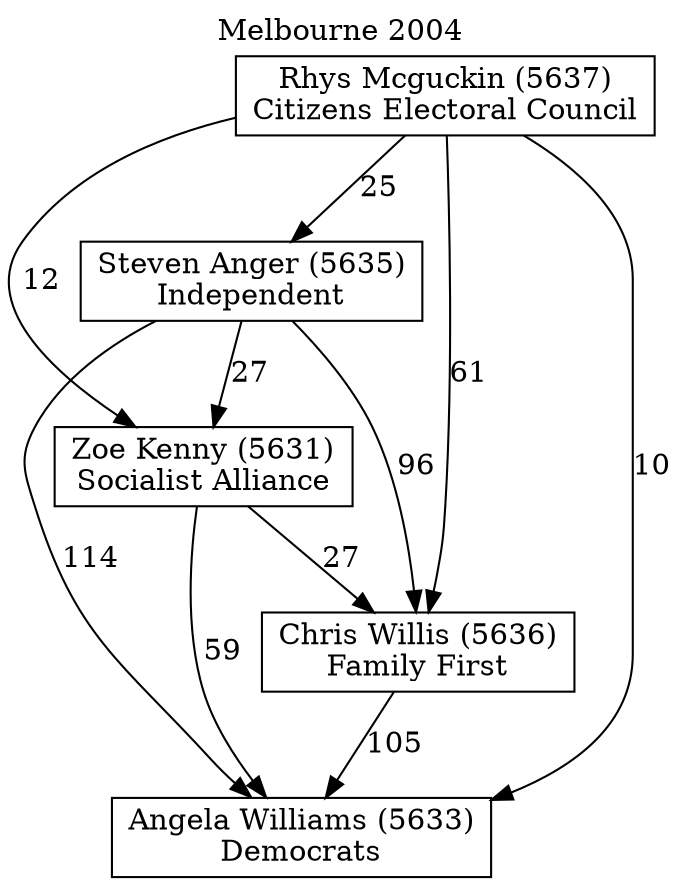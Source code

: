 // House preference flow
digraph "Angela Williams (5633)_Melbourne_2004" {
	graph [label="Melbourne 2004" labelloc=t mclimit=10]
	node [shape=box]
	"Angela Williams (5633)" [label="Angela Williams (5633)
Democrats"]
	"Chris Willis (5636)" [label="Chris Willis (5636)
Family First"]
	"Zoe Kenny (5631)" [label="Zoe Kenny (5631)
Socialist Alliance"]
	"Steven Anger (5635)" [label="Steven Anger (5635)
Independent"]
	"Rhys Mcguckin (5637)" [label="Rhys Mcguckin (5637)
Citizens Electoral Council"]
	"Chris Willis (5636)" -> "Angela Williams (5633)" [label=105]
	"Zoe Kenny (5631)" -> "Chris Willis (5636)" [label=27]
	"Steven Anger (5635)" -> "Zoe Kenny (5631)" [label=27]
	"Rhys Mcguckin (5637)" -> "Steven Anger (5635)" [label=25]
	"Zoe Kenny (5631)" -> "Angela Williams (5633)" [label=59]
	"Steven Anger (5635)" -> "Angela Williams (5633)" [label=114]
	"Rhys Mcguckin (5637)" -> "Angela Williams (5633)" [label=10]
	"Rhys Mcguckin (5637)" -> "Zoe Kenny (5631)" [label=12]
	"Steven Anger (5635)" -> "Chris Willis (5636)" [label=96]
	"Rhys Mcguckin (5637)" -> "Chris Willis (5636)" [label=61]
}
